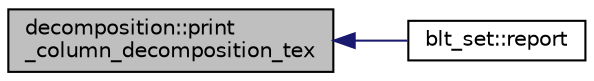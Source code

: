 digraph "decomposition::print_column_decomposition_tex"
{
  edge [fontname="Helvetica",fontsize="10",labelfontname="Helvetica",labelfontsize="10"];
  node [fontname="Helvetica",fontsize="10",shape=record];
  rankdir="LR";
  Node581 [label="decomposition::print\l_column_decomposition_tex",height=0.2,width=0.4,color="black", fillcolor="grey75", style="filled", fontcolor="black"];
  Node581 -> Node582 [dir="back",color="midnightblue",fontsize="10",style="solid",fontname="Helvetica"];
  Node582 [label="blt_set::report",height=0.2,width=0.4,color="black", fillcolor="white", style="filled",URL="$d1/d3d/classblt__set.html#a6b19f88bd2b92ebfba7e7c362eb9065c"];
}
